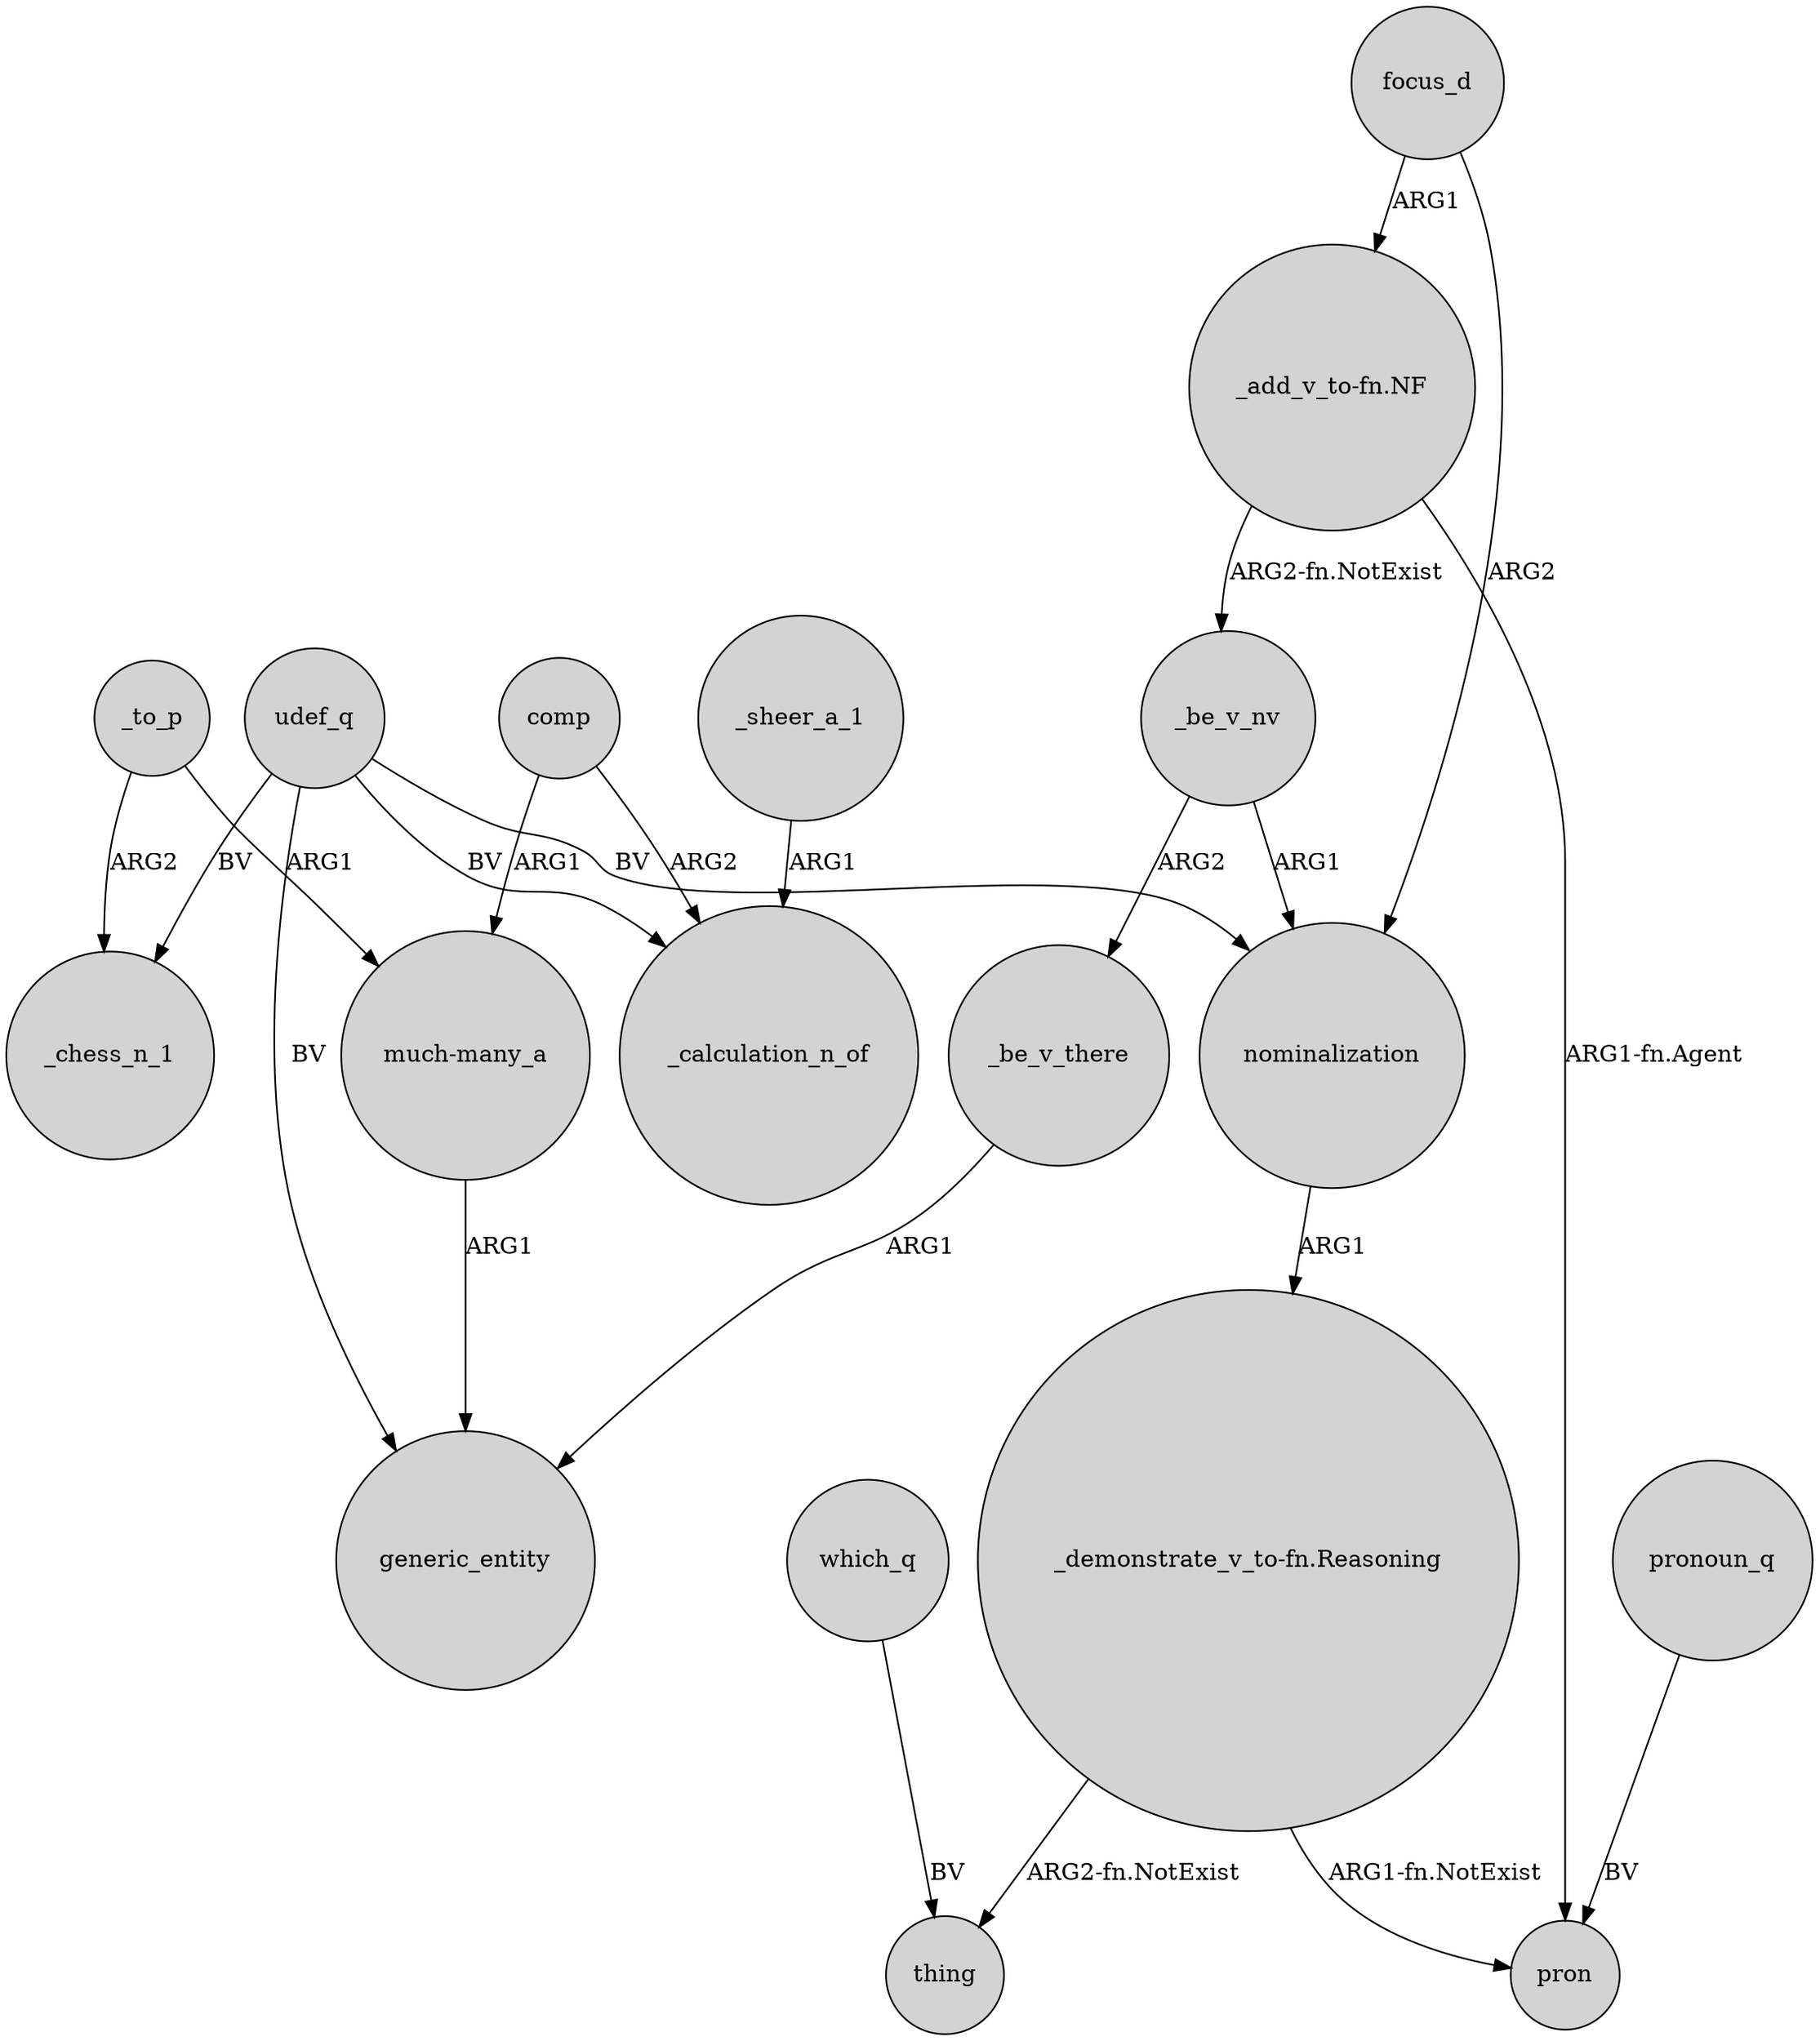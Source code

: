 digraph {
	node [shape=circle style=filled]
	udef_q -> generic_entity [label=BV]
	"much-many_a" -> generic_entity [label=ARG1]
	_to_p -> _chess_n_1 [label=ARG2]
	_be_v_nv -> _be_v_there [label=ARG2]
	"_add_v_to-fn.NF" -> _be_v_nv [label="ARG2-fn.NotExist"]
	udef_q -> _calculation_n_of [label=BV]
	"_demonstrate_v_to-fn.Reasoning" -> thing [label="ARG2-fn.NotExist"]
	focus_d -> nominalization [label=ARG2]
	pronoun_q -> pron [label=BV]
	udef_q -> _chess_n_1 [label=BV]
	_to_p -> "much-many_a" [label=ARG1]
	"_demonstrate_v_to-fn.Reasoning" -> pron [label="ARG1-fn.NotExist"]
	comp -> "much-many_a" [label=ARG1]
	_be_v_nv -> nominalization [label=ARG1]
	_sheer_a_1 -> _calculation_n_of [label=ARG1]
	"_add_v_to-fn.NF" -> pron [label="ARG1-fn.Agent"]
	udef_q -> nominalization [label=BV]
	nominalization -> "_demonstrate_v_to-fn.Reasoning" [label=ARG1]
	comp -> _calculation_n_of [label=ARG2]
	focus_d -> "_add_v_to-fn.NF" [label=ARG1]
	_be_v_there -> generic_entity [label=ARG1]
	which_q -> thing [label=BV]
}
